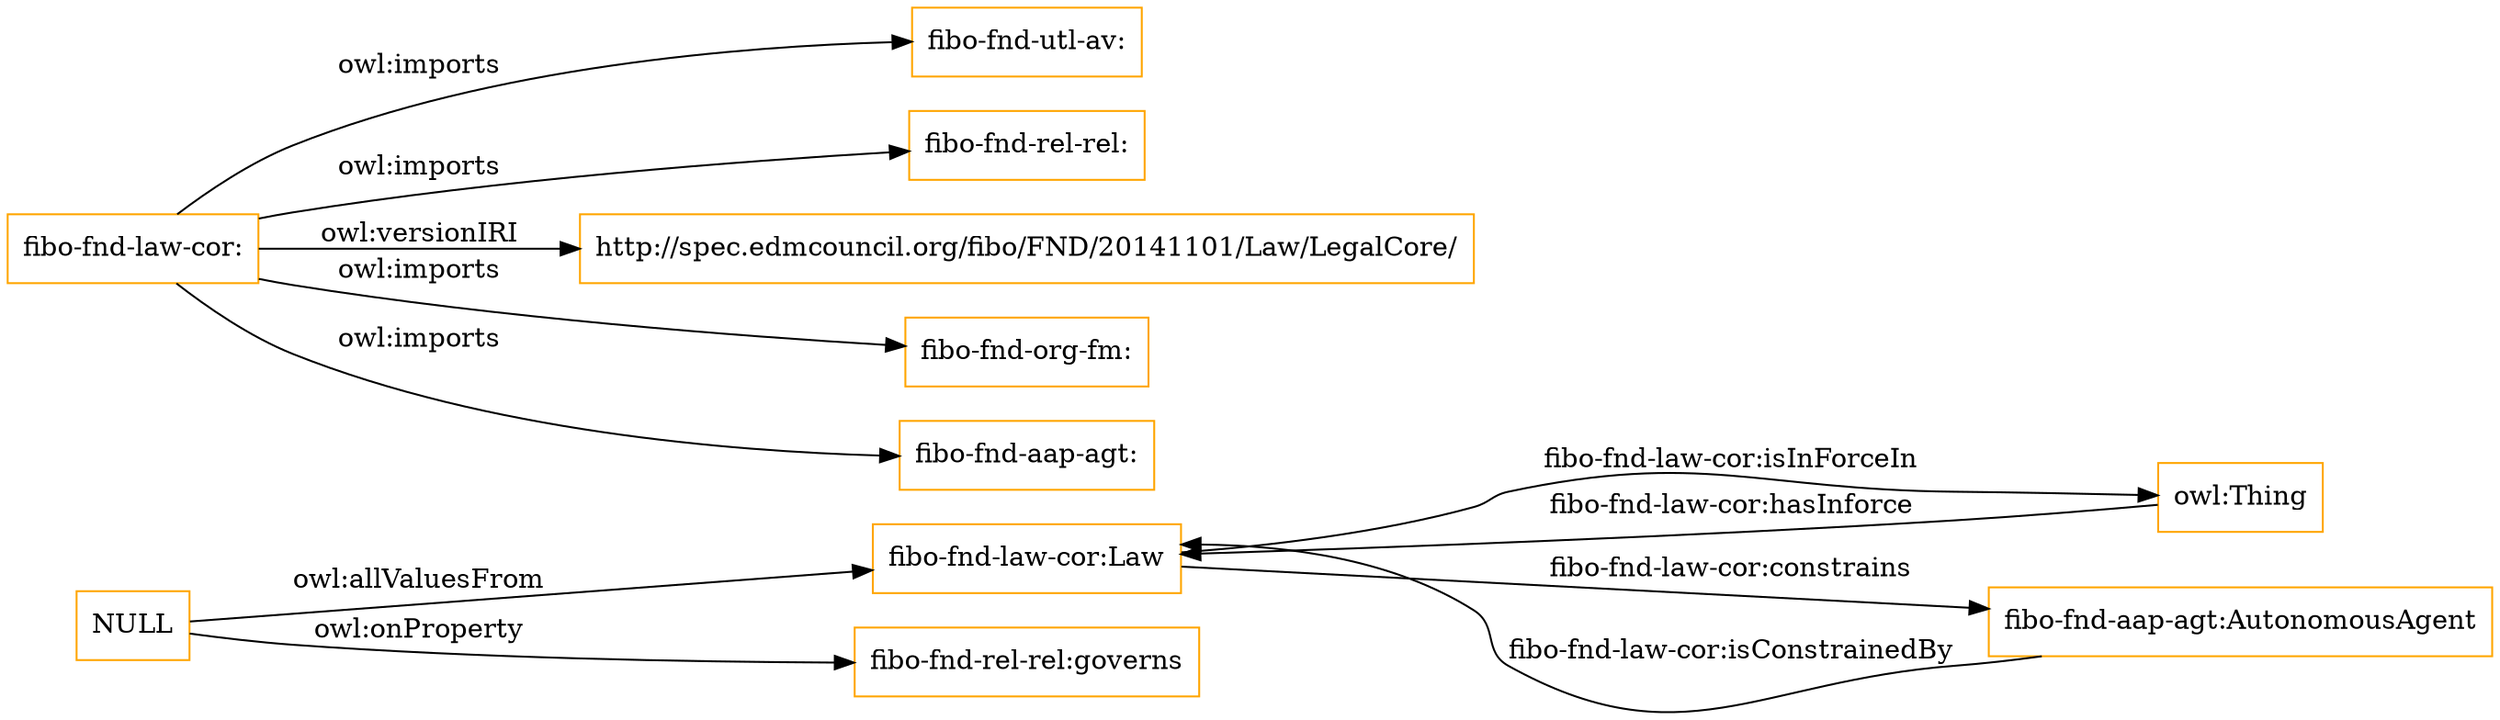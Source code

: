digraph ar2dtool_diagram { 
rankdir=LR;
size="1501"
node [shape = rectangle, color="orange"]; "fibo-fnd-law-cor:Law" ; /*classes style*/
	"fibo-fnd-law-cor:" -> "fibo-fnd-utl-av:" [ label = "owl:imports" ];
	"fibo-fnd-law-cor:" -> "fibo-fnd-rel-rel:" [ label = "owl:imports" ];
	"fibo-fnd-law-cor:" -> "http://spec.edmcouncil.org/fibo/FND/20141101/Law/LegalCore/" [ label = "owl:versionIRI" ];
	"fibo-fnd-law-cor:" -> "fibo-fnd-org-fm:" [ label = "owl:imports" ];
	"fibo-fnd-law-cor:" -> "fibo-fnd-aap-agt:" [ label = "owl:imports" ];
	"NULL" -> "fibo-fnd-rel-rel:governs" [ label = "owl:onProperty" ];
	"NULL" -> "fibo-fnd-law-cor:Law" [ label = "owl:allValuesFrom" ];
	"owl:Thing" -> "fibo-fnd-law-cor:Law" [ label = "fibo-fnd-law-cor:hasInforce" ];
	"fibo-fnd-law-cor:Law" -> "owl:Thing" [ label = "fibo-fnd-law-cor:isInForceIn" ];
	"fibo-fnd-aap-agt:AutonomousAgent" -> "fibo-fnd-law-cor:Law" [ label = "fibo-fnd-law-cor:isConstrainedBy" ];
	"fibo-fnd-law-cor:Law" -> "fibo-fnd-aap-agt:AutonomousAgent" [ label = "fibo-fnd-law-cor:constrains" ];

}
